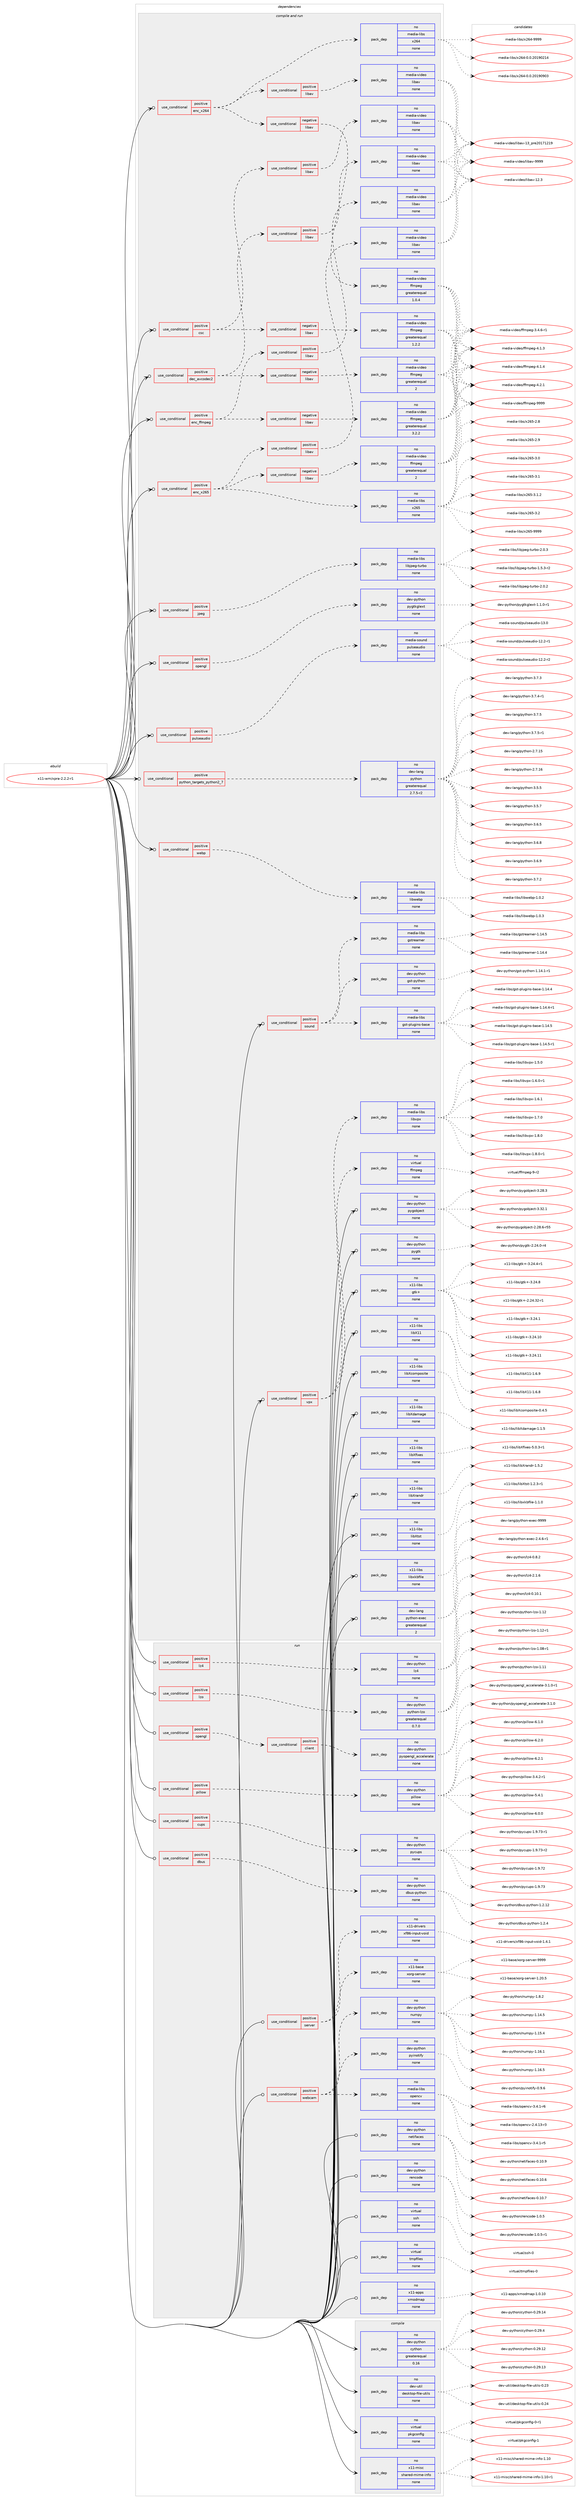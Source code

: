 digraph prolog {

# *************
# Graph options
# *************

newrank=true;
concentrate=true;
compound=true;
graph [rankdir=LR,fontname=Helvetica,fontsize=10,ranksep=1.5];#, ranksep=2.5, nodesep=0.2];
edge  [arrowhead=vee];
node  [fontname=Helvetica,fontsize=10];

# **********
# The ebuild
# **********

subgraph cluster_leftcol {
color=gray;
rank=same;
label=<<i>ebuild</i>>;
id [label="x11-wm/xpra-2.2.2-r1", color=red, width=4, href="../x11-wm/xpra-2.2.2-r1.svg"];
}

# ****************
# The dependencies
# ****************

subgraph cluster_midcol {
color=gray;
label=<<i>dependencies</i>>;
subgraph cluster_compile {
fillcolor="#eeeeee";
style=filled;
label=<<i>compile</i>>;
subgraph pack689932 {
dependency927651 [label=<<TABLE BORDER="0" CELLBORDER="1" CELLSPACING="0" CELLPADDING="4" WIDTH="220"><TR><TD ROWSPAN="6" CELLPADDING="30">pack_dep</TD></TR><TR><TD WIDTH="110">no</TD></TR><TR><TD>dev-python</TD></TR><TR><TD>cython</TD></TR><TR><TD>greaterequal</TD></TR><TR><TD>0.16</TD></TR></TABLE>>, shape=none, color=blue];
}
id:e -> dependency927651:w [weight=20,style="solid",arrowhead="vee"];
subgraph pack689933 {
dependency927652 [label=<<TABLE BORDER="0" CELLBORDER="1" CELLSPACING="0" CELLPADDING="4" WIDTH="220"><TR><TD ROWSPAN="6" CELLPADDING="30">pack_dep</TD></TR><TR><TD WIDTH="110">no</TD></TR><TR><TD>dev-util</TD></TR><TR><TD>desktop-file-utils</TD></TR><TR><TD>none</TD></TR><TR><TD></TD></TR></TABLE>>, shape=none, color=blue];
}
id:e -> dependency927652:w [weight=20,style="solid",arrowhead="vee"];
subgraph pack689934 {
dependency927653 [label=<<TABLE BORDER="0" CELLBORDER="1" CELLSPACING="0" CELLPADDING="4" WIDTH="220"><TR><TD ROWSPAN="6" CELLPADDING="30">pack_dep</TD></TR><TR><TD WIDTH="110">no</TD></TR><TR><TD>virtual</TD></TR><TR><TD>pkgconfig</TD></TR><TR><TD>none</TD></TR><TR><TD></TD></TR></TABLE>>, shape=none, color=blue];
}
id:e -> dependency927653:w [weight=20,style="solid",arrowhead="vee"];
subgraph pack689935 {
dependency927654 [label=<<TABLE BORDER="0" CELLBORDER="1" CELLSPACING="0" CELLPADDING="4" WIDTH="220"><TR><TD ROWSPAN="6" CELLPADDING="30">pack_dep</TD></TR><TR><TD WIDTH="110">no</TD></TR><TR><TD>x11-misc</TD></TR><TR><TD>shared-mime-info</TD></TR><TR><TD>none</TD></TR><TR><TD></TD></TR></TABLE>>, shape=none, color=blue];
}
id:e -> dependency927654:w [weight=20,style="solid",arrowhead="vee"];
}
subgraph cluster_compileandrun {
fillcolor="#eeeeee";
style=filled;
label=<<i>compile and run</i>>;
subgraph cond220843 {
dependency927655 [label=<<TABLE BORDER="0" CELLBORDER="1" CELLSPACING="0" CELLPADDING="4"><TR><TD ROWSPAN="3" CELLPADDING="10">use_conditional</TD></TR><TR><TD>positive</TD></TR><TR><TD>csc</TD></TR></TABLE>>, shape=none, color=red];
subgraph cond220844 {
dependency927656 [label=<<TABLE BORDER="0" CELLBORDER="1" CELLSPACING="0" CELLPADDING="4"><TR><TD ROWSPAN="3" CELLPADDING="10">use_conditional</TD></TR><TR><TD>negative</TD></TR><TR><TD>libav</TD></TR></TABLE>>, shape=none, color=red];
subgraph pack689936 {
dependency927657 [label=<<TABLE BORDER="0" CELLBORDER="1" CELLSPACING="0" CELLPADDING="4" WIDTH="220"><TR><TD ROWSPAN="6" CELLPADDING="30">pack_dep</TD></TR><TR><TD WIDTH="110">no</TD></TR><TR><TD>media-video</TD></TR><TR><TD>ffmpeg</TD></TR><TR><TD>greaterequal</TD></TR><TR><TD>1.2.2</TD></TR></TABLE>>, shape=none, color=blue];
}
dependency927656:e -> dependency927657:w [weight=20,style="dashed",arrowhead="vee"];
}
dependency927655:e -> dependency927656:w [weight=20,style="dashed",arrowhead="vee"];
subgraph cond220845 {
dependency927658 [label=<<TABLE BORDER="0" CELLBORDER="1" CELLSPACING="0" CELLPADDING="4"><TR><TD ROWSPAN="3" CELLPADDING="10">use_conditional</TD></TR><TR><TD>positive</TD></TR><TR><TD>libav</TD></TR></TABLE>>, shape=none, color=red];
subgraph pack689937 {
dependency927659 [label=<<TABLE BORDER="0" CELLBORDER="1" CELLSPACING="0" CELLPADDING="4" WIDTH="220"><TR><TD ROWSPAN="6" CELLPADDING="30">pack_dep</TD></TR><TR><TD WIDTH="110">no</TD></TR><TR><TD>media-video</TD></TR><TR><TD>libav</TD></TR><TR><TD>none</TD></TR><TR><TD></TD></TR></TABLE>>, shape=none, color=blue];
}
dependency927658:e -> dependency927659:w [weight=20,style="dashed",arrowhead="vee"];
}
dependency927655:e -> dependency927658:w [weight=20,style="dashed",arrowhead="vee"];
}
id:e -> dependency927655:w [weight=20,style="solid",arrowhead="odotvee"];
subgraph cond220846 {
dependency927660 [label=<<TABLE BORDER="0" CELLBORDER="1" CELLSPACING="0" CELLPADDING="4"><TR><TD ROWSPAN="3" CELLPADDING="10">use_conditional</TD></TR><TR><TD>positive</TD></TR><TR><TD>dec_avcodec2</TD></TR></TABLE>>, shape=none, color=red];
subgraph cond220847 {
dependency927661 [label=<<TABLE BORDER="0" CELLBORDER="1" CELLSPACING="0" CELLPADDING="4"><TR><TD ROWSPAN="3" CELLPADDING="10">use_conditional</TD></TR><TR><TD>negative</TD></TR><TR><TD>libav</TD></TR></TABLE>>, shape=none, color=red];
subgraph pack689938 {
dependency927662 [label=<<TABLE BORDER="0" CELLBORDER="1" CELLSPACING="0" CELLPADDING="4" WIDTH="220"><TR><TD ROWSPAN="6" CELLPADDING="30">pack_dep</TD></TR><TR><TD WIDTH="110">no</TD></TR><TR><TD>media-video</TD></TR><TR><TD>ffmpeg</TD></TR><TR><TD>greaterequal</TD></TR><TR><TD>2</TD></TR></TABLE>>, shape=none, color=blue];
}
dependency927661:e -> dependency927662:w [weight=20,style="dashed",arrowhead="vee"];
}
dependency927660:e -> dependency927661:w [weight=20,style="dashed",arrowhead="vee"];
subgraph cond220848 {
dependency927663 [label=<<TABLE BORDER="0" CELLBORDER="1" CELLSPACING="0" CELLPADDING="4"><TR><TD ROWSPAN="3" CELLPADDING="10">use_conditional</TD></TR><TR><TD>positive</TD></TR><TR><TD>libav</TD></TR></TABLE>>, shape=none, color=red];
subgraph pack689939 {
dependency927664 [label=<<TABLE BORDER="0" CELLBORDER="1" CELLSPACING="0" CELLPADDING="4" WIDTH="220"><TR><TD ROWSPAN="6" CELLPADDING="30">pack_dep</TD></TR><TR><TD WIDTH="110">no</TD></TR><TR><TD>media-video</TD></TR><TR><TD>libav</TD></TR><TR><TD>none</TD></TR><TR><TD></TD></TR></TABLE>>, shape=none, color=blue];
}
dependency927663:e -> dependency927664:w [weight=20,style="dashed",arrowhead="vee"];
}
dependency927660:e -> dependency927663:w [weight=20,style="dashed",arrowhead="vee"];
}
id:e -> dependency927660:w [weight=20,style="solid",arrowhead="odotvee"];
subgraph cond220849 {
dependency927665 [label=<<TABLE BORDER="0" CELLBORDER="1" CELLSPACING="0" CELLPADDING="4"><TR><TD ROWSPAN="3" CELLPADDING="10">use_conditional</TD></TR><TR><TD>positive</TD></TR><TR><TD>enc_ffmpeg</TD></TR></TABLE>>, shape=none, color=red];
subgraph cond220850 {
dependency927666 [label=<<TABLE BORDER="0" CELLBORDER="1" CELLSPACING="0" CELLPADDING="4"><TR><TD ROWSPAN="3" CELLPADDING="10">use_conditional</TD></TR><TR><TD>negative</TD></TR><TR><TD>libav</TD></TR></TABLE>>, shape=none, color=red];
subgraph pack689940 {
dependency927667 [label=<<TABLE BORDER="0" CELLBORDER="1" CELLSPACING="0" CELLPADDING="4" WIDTH="220"><TR><TD ROWSPAN="6" CELLPADDING="30">pack_dep</TD></TR><TR><TD WIDTH="110">no</TD></TR><TR><TD>media-video</TD></TR><TR><TD>ffmpeg</TD></TR><TR><TD>greaterequal</TD></TR><TR><TD>3.2.2</TD></TR></TABLE>>, shape=none, color=blue];
}
dependency927666:e -> dependency927667:w [weight=20,style="dashed",arrowhead="vee"];
}
dependency927665:e -> dependency927666:w [weight=20,style="dashed",arrowhead="vee"];
subgraph cond220851 {
dependency927668 [label=<<TABLE BORDER="0" CELLBORDER="1" CELLSPACING="0" CELLPADDING="4"><TR><TD ROWSPAN="3" CELLPADDING="10">use_conditional</TD></TR><TR><TD>positive</TD></TR><TR><TD>libav</TD></TR></TABLE>>, shape=none, color=red];
subgraph pack689941 {
dependency927669 [label=<<TABLE BORDER="0" CELLBORDER="1" CELLSPACING="0" CELLPADDING="4" WIDTH="220"><TR><TD ROWSPAN="6" CELLPADDING="30">pack_dep</TD></TR><TR><TD WIDTH="110">no</TD></TR><TR><TD>media-video</TD></TR><TR><TD>libav</TD></TR><TR><TD>none</TD></TR><TR><TD></TD></TR></TABLE>>, shape=none, color=blue];
}
dependency927668:e -> dependency927669:w [weight=20,style="dashed",arrowhead="vee"];
}
dependency927665:e -> dependency927668:w [weight=20,style="dashed",arrowhead="vee"];
}
id:e -> dependency927665:w [weight=20,style="solid",arrowhead="odotvee"];
subgraph cond220852 {
dependency927670 [label=<<TABLE BORDER="0" CELLBORDER="1" CELLSPACING="0" CELLPADDING="4"><TR><TD ROWSPAN="3" CELLPADDING="10">use_conditional</TD></TR><TR><TD>positive</TD></TR><TR><TD>enc_x264</TD></TR></TABLE>>, shape=none, color=red];
subgraph pack689942 {
dependency927671 [label=<<TABLE BORDER="0" CELLBORDER="1" CELLSPACING="0" CELLPADDING="4" WIDTH="220"><TR><TD ROWSPAN="6" CELLPADDING="30">pack_dep</TD></TR><TR><TD WIDTH="110">no</TD></TR><TR><TD>media-libs</TD></TR><TR><TD>x264</TD></TR><TR><TD>none</TD></TR><TR><TD></TD></TR></TABLE>>, shape=none, color=blue];
}
dependency927670:e -> dependency927671:w [weight=20,style="dashed",arrowhead="vee"];
subgraph cond220853 {
dependency927672 [label=<<TABLE BORDER="0" CELLBORDER="1" CELLSPACING="0" CELLPADDING="4"><TR><TD ROWSPAN="3" CELLPADDING="10">use_conditional</TD></TR><TR><TD>negative</TD></TR><TR><TD>libav</TD></TR></TABLE>>, shape=none, color=red];
subgraph pack689943 {
dependency927673 [label=<<TABLE BORDER="0" CELLBORDER="1" CELLSPACING="0" CELLPADDING="4" WIDTH="220"><TR><TD ROWSPAN="6" CELLPADDING="30">pack_dep</TD></TR><TR><TD WIDTH="110">no</TD></TR><TR><TD>media-video</TD></TR><TR><TD>ffmpeg</TD></TR><TR><TD>greaterequal</TD></TR><TR><TD>1.0.4</TD></TR></TABLE>>, shape=none, color=blue];
}
dependency927672:e -> dependency927673:w [weight=20,style="dashed",arrowhead="vee"];
}
dependency927670:e -> dependency927672:w [weight=20,style="dashed",arrowhead="vee"];
subgraph cond220854 {
dependency927674 [label=<<TABLE BORDER="0" CELLBORDER="1" CELLSPACING="0" CELLPADDING="4"><TR><TD ROWSPAN="3" CELLPADDING="10">use_conditional</TD></TR><TR><TD>positive</TD></TR><TR><TD>libav</TD></TR></TABLE>>, shape=none, color=red];
subgraph pack689944 {
dependency927675 [label=<<TABLE BORDER="0" CELLBORDER="1" CELLSPACING="0" CELLPADDING="4" WIDTH="220"><TR><TD ROWSPAN="6" CELLPADDING="30">pack_dep</TD></TR><TR><TD WIDTH="110">no</TD></TR><TR><TD>media-video</TD></TR><TR><TD>libav</TD></TR><TR><TD>none</TD></TR><TR><TD></TD></TR></TABLE>>, shape=none, color=blue];
}
dependency927674:e -> dependency927675:w [weight=20,style="dashed",arrowhead="vee"];
}
dependency927670:e -> dependency927674:w [weight=20,style="dashed",arrowhead="vee"];
}
id:e -> dependency927670:w [weight=20,style="solid",arrowhead="odotvee"];
subgraph cond220855 {
dependency927676 [label=<<TABLE BORDER="0" CELLBORDER="1" CELLSPACING="0" CELLPADDING="4"><TR><TD ROWSPAN="3" CELLPADDING="10">use_conditional</TD></TR><TR><TD>positive</TD></TR><TR><TD>enc_x265</TD></TR></TABLE>>, shape=none, color=red];
subgraph pack689945 {
dependency927677 [label=<<TABLE BORDER="0" CELLBORDER="1" CELLSPACING="0" CELLPADDING="4" WIDTH="220"><TR><TD ROWSPAN="6" CELLPADDING="30">pack_dep</TD></TR><TR><TD WIDTH="110">no</TD></TR><TR><TD>media-libs</TD></TR><TR><TD>x265</TD></TR><TR><TD>none</TD></TR><TR><TD></TD></TR></TABLE>>, shape=none, color=blue];
}
dependency927676:e -> dependency927677:w [weight=20,style="dashed",arrowhead="vee"];
subgraph cond220856 {
dependency927678 [label=<<TABLE BORDER="0" CELLBORDER="1" CELLSPACING="0" CELLPADDING="4"><TR><TD ROWSPAN="3" CELLPADDING="10">use_conditional</TD></TR><TR><TD>negative</TD></TR><TR><TD>libav</TD></TR></TABLE>>, shape=none, color=red];
subgraph pack689946 {
dependency927679 [label=<<TABLE BORDER="0" CELLBORDER="1" CELLSPACING="0" CELLPADDING="4" WIDTH="220"><TR><TD ROWSPAN="6" CELLPADDING="30">pack_dep</TD></TR><TR><TD WIDTH="110">no</TD></TR><TR><TD>media-video</TD></TR><TR><TD>ffmpeg</TD></TR><TR><TD>greaterequal</TD></TR><TR><TD>2</TD></TR></TABLE>>, shape=none, color=blue];
}
dependency927678:e -> dependency927679:w [weight=20,style="dashed",arrowhead="vee"];
}
dependency927676:e -> dependency927678:w [weight=20,style="dashed",arrowhead="vee"];
subgraph cond220857 {
dependency927680 [label=<<TABLE BORDER="0" CELLBORDER="1" CELLSPACING="0" CELLPADDING="4"><TR><TD ROWSPAN="3" CELLPADDING="10">use_conditional</TD></TR><TR><TD>positive</TD></TR><TR><TD>libav</TD></TR></TABLE>>, shape=none, color=red];
subgraph pack689947 {
dependency927681 [label=<<TABLE BORDER="0" CELLBORDER="1" CELLSPACING="0" CELLPADDING="4" WIDTH="220"><TR><TD ROWSPAN="6" CELLPADDING="30">pack_dep</TD></TR><TR><TD WIDTH="110">no</TD></TR><TR><TD>media-video</TD></TR><TR><TD>libav</TD></TR><TR><TD>none</TD></TR><TR><TD></TD></TR></TABLE>>, shape=none, color=blue];
}
dependency927680:e -> dependency927681:w [weight=20,style="dashed",arrowhead="vee"];
}
dependency927676:e -> dependency927680:w [weight=20,style="dashed",arrowhead="vee"];
}
id:e -> dependency927676:w [weight=20,style="solid",arrowhead="odotvee"];
subgraph cond220858 {
dependency927682 [label=<<TABLE BORDER="0" CELLBORDER="1" CELLSPACING="0" CELLPADDING="4"><TR><TD ROWSPAN="3" CELLPADDING="10">use_conditional</TD></TR><TR><TD>positive</TD></TR><TR><TD>jpeg</TD></TR></TABLE>>, shape=none, color=red];
subgraph pack689948 {
dependency927683 [label=<<TABLE BORDER="0" CELLBORDER="1" CELLSPACING="0" CELLPADDING="4" WIDTH="220"><TR><TD ROWSPAN="6" CELLPADDING="30">pack_dep</TD></TR><TR><TD WIDTH="110">no</TD></TR><TR><TD>media-libs</TD></TR><TR><TD>libjpeg-turbo</TD></TR><TR><TD>none</TD></TR><TR><TD></TD></TR></TABLE>>, shape=none, color=blue];
}
dependency927682:e -> dependency927683:w [weight=20,style="dashed",arrowhead="vee"];
}
id:e -> dependency927682:w [weight=20,style="solid",arrowhead="odotvee"];
subgraph cond220859 {
dependency927684 [label=<<TABLE BORDER="0" CELLBORDER="1" CELLSPACING="0" CELLPADDING="4"><TR><TD ROWSPAN="3" CELLPADDING="10">use_conditional</TD></TR><TR><TD>positive</TD></TR><TR><TD>opengl</TD></TR></TABLE>>, shape=none, color=red];
subgraph pack689949 {
dependency927685 [label=<<TABLE BORDER="0" CELLBORDER="1" CELLSPACING="0" CELLPADDING="4" WIDTH="220"><TR><TD ROWSPAN="6" CELLPADDING="30">pack_dep</TD></TR><TR><TD WIDTH="110">no</TD></TR><TR><TD>dev-python</TD></TR><TR><TD>pygtkglext</TD></TR><TR><TD>none</TD></TR><TR><TD></TD></TR></TABLE>>, shape=none, color=blue];
}
dependency927684:e -> dependency927685:w [weight=20,style="dashed",arrowhead="vee"];
}
id:e -> dependency927684:w [weight=20,style="solid",arrowhead="odotvee"];
subgraph cond220860 {
dependency927686 [label=<<TABLE BORDER="0" CELLBORDER="1" CELLSPACING="0" CELLPADDING="4"><TR><TD ROWSPAN="3" CELLPADDING="10">use_conditional</TD></TR><TR><TD>positive</TD></TR><TR><TD>pulseaudio</TD></TR></TABLE>>, shape=none, color=red];
subgraph pack689950 {
dependency927687 [label=<<TABLE BORDER="0" CELLBORDER="1" CELLSPACING="0" CELLPADDING="4" WIDTH="220"><TR><TD ROWSPAN="6" CELLPADDING="30">pack_dep</TD></TR><TR><TD WIDTH="110">no</TD></TR><TR><TD>media-sound</TD></TR><TR><TD>pulseaudio</TD></TR><TR><TD>none</TD></TR><TR><TD></TD></TR></TABLE>>, shape=none, color=blue];
}
dependency927686:e -> dependency927687:w [weight=20,style="dashed",arrowhead="vee"];
}
id:e -> dependency927686:w [weight=20,style="solid",arrowhead="odotvee"];
subgraph cond220861 {
dependency927688 [label=<<TABLE BORDER="0" CELLBORDER="1" CELLSPACING="0" CELLPADDING="4"><TR><TD ROWSPAN="3" CELLPADDING="10">use_conditional</TD></TR><TR><TD>positive</TD></TR><TR><TD>python_targets_python2_7</TD></TR></TABLE>>, shape=none, color=red];
subgraph pack689951 {
dependency927689 [label=<<TABLE BORDER="0" CELLBORDER="1" CELLSPACING="0" CELLPADDING="4" WIDTH="220"><TR><TD ROWSPAN="6" CELLPADDING="30">pack_dep</TD></TR><TR><TD WIDTH="110">no</TD></TR><TR><TD>dev-lang</TD></TR><TR><TD>python</TD></TR><TR><TD>greaterequal</TD></TR><TR><TD>2.7.5-r2</TD></TR></TABLE>>, shape=none, color=blue];
}
dependency927688:e -> dependency927689:w [weight=20,style="dashed",arrowhead="vee"];
}
id:e -> dependency927688:w [weight=20,style="solid",arrowhead="odotvee"];
subgraph cond220862 {
dependency927690 [label=<<TABLE BORDER="0" CELLBORDER="1" CELLSPACING="0" CELLPADDING="4"><TR><TD ROWSPAN="3" CELLPADDING="10">use_conditional</TD></TR><TR><TD>positive</TD></TR><TR><TD>sound</TD></TR></TABLE>>, shape=none, color=red];
subgraph pack689952 {
dependency927691 [label=<<TABLE BORDER="0" CELLBORDER="1" CELLSPACING="0" CELLPADDING="4" WIDTH="220"><TR><TD ROWSPAN="6" CELLPADDING="30">pack_dep</TD></TR><TR><TD WIDTH="110">no</TD></TR><TR><TD>media-libs</TD></TR><TR><TD>gstreamer</TD></TR><TR><TD>none</TD></TR><TR><TD></TD></TR></TABLE>>, shape=none, color=blue];
}
dependency927690:e -> dependency927691:w [weight=20,style="dashed",arrowhead="vee"];
subgraph pack689953 {
dependency927692 [label=<<TABLE BORDER="0" CELLBORDER="1" CELLSPACING="0" CELLPADDING="4" WIDTH="220"><TR><TD ROWSPAN="6" CELLPADDING="30">pack_dep</TD></TR><TR><TD WIDTH="110">no</TD></TR><TR><TD>media-libs</TD></TR><TR><TD>gst-plugins-base</TD></TR><TR><TD>none</TD></TR><TR><TD></TD></TR></TABLE>>, shape=none, color=blue];
}
dependency927690:e -> dependency927692:w [weight=20,style="dashed",arrowhead="vee"];
subgraph pack689954 {
dependency927693 [label=<<TABLE BORDER="0" CELLBORDER="1" CELLSPACING="0" CELLPADDING="4" WIDTH="220"><TR><TD ROWSPAN="6" CELLPADDING="30">pack_dep</TD></TR><TR><TD WIDTH="110">no</TD></TR><TR><TD>dev-python</TD></TR><TR><TD>gst-python</TD></TR><TR><TD>none</TD></TR><TR><TD></TD></TR></TABLE>>, shape=none, color=blue];
}
dependency927690:e -> dependency927693:w [weight=20,style="dashed",arrowhead="vee"];
}
id:e -> dependency927690:w [weight=20,style="solid",arrowhead="odotvee"];
subgraph cond220863 {
dependency927694 [label=<<TABLE BORDER="0" CELLBORDER="1" CELLSPACING="0" CELLPADDING="4"><TR><TD ROWSPAN="3" CELLPADDING="10">use_conditional</TD></TR><TR><TD>positive</TD></TR><TR><TD>vpx</TD></TR></TABLE>>, shape=none, color=red];
subgraph pack689955 {
dependency927695 [label=<<TABLE BORDER="0" CELLBORDER="1" CELLSPACING="0" CELLPADDING="4" WIDTH="220"><TR><TD ROWSPAN="6" CELLPADDING="30">pack_dep</TD></TR><TR><TD WIDTH="110">no</TD></TR><TR><TD>media-libs</TD></TR><TR><TD>libvpx</TD></TR><TR><TD>none</TD></TR><TR><TD></TD></TR></TABLE>>, shape=none, color=blue];
}
dependency927694:e -> dependency927695:w [weight=20,style="dashed",arrowhead="vee"];
subgraph pack689956 {
dependency927696 [label=<<TABLE BORDER="0" CELLBORDER="1" CELLSPACING="0" CELLPADDING="4" WIDTH="220"><TR><TD ROWSPAN="6" CELLPADDING="30">pack_dep</TD></TR><TR><TD WIDTH="110">no</TD></TR><TR><TD>virtual</TD></TR><TR><TD>ffmpeg</TD></TR><TR><TD>none</TD></TR><TR><TD></TD></TR></TABLE>>, shape=none, color=blue];
}
dependency927694:e -> dependency927696:w [weight=20,style="dashed",arrowhead="vee"];
}
id:e -> dependency927694:w [weight=20,style="solid",arrowhead="odotvee"];
subgraph cond220864 {
dependency927697 [label=<<TABLE BORDER="0" CELLBORDER="1" CELLSPACING="0" CELLPADDING="4"><TR><TD ROWSPAN="3" CELLPADDING="10">use_conditional</TD></TR><TR><TD>positive</TD></TR><TR><TD>webp</TD></TR></TABLE>>, shape=none, color=red];
subgraph pack689957 {
dependency927698 [label=<<TABLE BORDER="0" CELLBORDER="1" CELLSPACING="0" CELLPADDING="4" WIDTH="220"><TR><TD ROWSPAN="6" CELLPADDING="30">pack_dep</TD></TR><TR><TD WIDTH="110">no</TD></TR><TR><TD>media-libs</TD></TR><TR><TD>libwebp</TD></TR><TR><TD>none</TD></TR><TR><TD></TD></TR></TABLE>>, shape=none, color=blue];
}
dependency927697:e -> dependency927698:w [weight=20,style="dashed",arrowhead="vee"];
}
id:e -> dependency927697:w [weight=20,style="solid",arrowhead="odotvee"];
subgraph pack689958 {
dependency927699 [label=<<TABLE BORDER="0" CELLBORDER="1" CELLSPACING="0" CELLPADDING="4" WIDTH="220"><TR><TD ROWSPAN="6" CELLPADDING="30">pack_dep</TD></TR><TR><TD WIDTH="110">no</TD></TR><TR><TD>dev-lang</TD></TR><TR><TD>python-exec</TD></TR><TR><TD>greaterequal</TD></TR><TR><TD>2</TD></TR></TABLE>>, shape=none, color=blue];
}
id:e -> dependency927699:w [weight=20,style="solid",arrowhead="odotvee"];
subgraph pack689959 {
dependency927700 [label=<<TABLE BORDER="0" CELLBORDER="1" CELLSPACING="0" CELLPADDING="4" WIDTH="220"><TR><TD ROWSPAN="6" CELLPADDING="30">pack_dep</TD></TR><TR><TD WIDTH="110">no</TD></TR><TR><TD>dev-python</TD></TR><TR><TD>pygobject</TD></TR><TR><TD>none</TD></TR><TR><TD></TD></TR></TABLE>>, shape=none, color=blue];
}
id:e -> dependency927700:w [weight=20,style="solid",arrowhead="odotvee"];
subgraph pack689960 {
dependency927701 [label=<<TABLE BORDER="0" CELLBORDER="1" CELLSPACING="0" CELLPADDING="4" WIDTH="220"><TR><TD ROWSPAN="6" CELLPADDING="30">pack_dep</TD></TR><TR><TD WIDTH="110">no</TD></TR><TR><TD>dev-python</TD></TR><TR><TD>pygtk</TD></TR><TR><TD>none</TD></TR><TR><TD></TD></TR></TABLE>>, shape=none, color=blue];
}
id:e -> dependency927701:w [weight=20,style="solid",arrowhead="odotvee"];
subgraph pack689961 {
dependency927702 [label=<<TABLE BORDER="0" CELLBORDER="1" CELLSPACING="0" CELLPADDING="4" WIDTH="220"><TR><TD ROWSPAN="6" CELLPADDING="30">pack_dep</TD></TR><TR><TD WIDTH="110">no</TD></TR><TR><TD>x11-libs</TD></TR><TR><TD>gtk+</TD></TR><TR><TD>none</TD></TR><TR><TD></TD></TR></TABLE>>, shape=none, color=blue];
}
id:e -> dependency927702:w [weight=20,style="solid",arrowhead="odotvee"];
subgraph pack689962 {
dependency927703 [label=<<TABLE BORDER="0" CELLBORDER="1" CELLSPACING="0" CELLPADDING="4" WIDTH="220"><TR><TD ROWSPAN="6" CELLPADDING="30">pack_dep</TD></TR><TR><TD WIDTH="110">no</TD></TR><TR><TD>x11-libs</TD></TR><TR><TD>libX11</TD></TR><TR><TD>none</TD></TR><TR><TD></TD></TR></TABLE>>, shape=none, color=blue];
}
id:e -> dependency927703:w [weight=20,style="solid",arrowhead="odotvee"];
subgraph pack689963 {
dependency927704 [label=<<TABLE BORDER="0" CELLBORDER="1" CELLSPACING="0" CELLPADDING="4" WIDTH="220"><TR><TD ROWSPAN="6" CELLPADDING="30">pack_dep</TD></TR><TR><TD WIDTH="110">no</TD></TR><TR><TD>x11-libs</TD></TR><TR><TD>libXcomposite</TD></TR><TR><TD>none</TD></TR><TR><TD></TD></TR></TABLE>>, shape=none, color=blue];
}
id:e -> dependency927704:w [weight=20,style="solid",arrowhead="odotvee"];
subgraph pack689964 {
dependency927705 [label=<<TABLE BORDER="0" CELLBORDER="1" CELLSPACING="0" CELLPADDING="4" WIDTH="220"><TR><TD ROWSPAN="6" CELLPADDING="30">pack_dep</TD></TR><TR><TD WIDTH="110">no</TD></TR><TR><TD>x11-libs</TD></TR><TR><TD>libXdamage</TD></TR><TR><TD>none</TD></TR><TR><TD></TD></TR></TABLE>>, shape=none, color=blue];
}
id:e -> dependency927705:w [weight=20,style="solid",arrowhead="odotvee"];
subgraph pack689965 {
dependency927706 [label=<<TABLE BORDER="0" CELLBORDER="1" CELLSPACING="0" CELLPADDING="4" WIDTH="220"><TR><TD ROWSPAN="6" CELLPADDING="30">pack_dep</TD></TR><TR><TD WIDTH="110">no</TD></TR><TR><TD>x11-libs</TD></TR><TR><TD>libXfixes</TD></TR><TR><TD>none</TD></TR><TR><TD></TD></TR></TABLE>>, shape=none, color=blue];
}
id:e -> dependency927706:w [weight=20,style="solid",arrowhead="odotvee"];
subgraph pack689966 {
dependency927707 [label=<<TABLE BORDER="0" CELLBORDER="1" CELLSPACING="0" CELLPADDING="4" WIDTH="220"><TR><TD ROWSPAN="6" CELLPADDING="30">pack_dep</TD></TR><TR><TD WIDTH="110">no</TD></TR><TR><TD>x11-libs</TD></TR><TR><TD>libXrandr</TD></TR><TR><TD>none</TD></TR><TR><TD></TD></TR></TABLE>>, shape=none, color=blue];
}
id:e -> dependency927707:w [weight=20,style="solid",arrowhead="odotvee"];
subgraph pack689967 {
dependency927708 [label=<<TABLE BORDER="0" CELLBORDER="1" CELLSPACING="0" CELLPADDING="4" WIDTH="220"><TR><TD ROWSPAN="6" CELLPADDING="30">pack_dep</TD></TR><TR><TD WIDTH="110">no</TD></TR><TR><TD>x11-libs</TD></TR><TR><TD>libXtst</TD></TR><TR><TD>none</TD></TR><TR><TD></TD></TR></TABLE>>, shape=none, color=blue];
}
id:e -> dependency927708:w [weight=20,style="solid",arrowhead="odotvee"];
subgraph pack689968 {
dependency927709 [label=<<TABLE BORDER="0" CELLBORDER="1" CELLSPACING="0" CELLPADDING="4" WIDTH="220"><TR><TD ROWSPAN="6" CELLPADDING="30">pack_dep</TD></TR><TR><TD WIDTH="110">no</TD></TR><TR><TD>x11-libs</TD></TR><TR><TD>libxkbfile</TD></TR><TR><TD>none</TD></TR><TR><TD></TD></TR></TABLE>>, shape=none, color=blue];
}
id:e -> dependency927709:w [weight=20,style="solid",arrowhead="odotvee"];
}
subgraph cluster_run {
fillcolor="#eeeeee";
style=filled;
label=<<i>run</i>>;
subgraph cond220865 {
dependency927710 [label=<<TABLE BORDER="0" CELLBORDER="1" CELLSPACING="0" CELLPADDING="4"><TR><TD ROWSPAN="3" CELLPADDING="10">use_conditional</TD></TR><TR><TD>positive</TD></TR><TR><TD>cups</TD></TR></TABLE>>, shape=none, color=red];
subgraph pack689969 {
dependency927711 [label=<<TABLE BORDER="0" CELLBORDER="1" CELLSPACING="0" CELLPADDING="4" WIDTH="220"><TR><TD ROWSPAN="6" CELLPADDING="30">pack_dep</TD></TR><TR><TD WIDTH="110">no</TD></TR><TR><TD>dev-python</TD></TR><TR><TD>pycups</TD></TR><TR><TD>none</TD></TR><TR><TD></TD></TR></TABLE>>, shape=none, color=blue];
}
dependency927710:e -> dependency927711:w [weight=20,style="dashed",arrowhead="vee"];
}
id:e -> dependency927710:w [weight=20,style="solid",arrowhead="odot"];
subgraph cond220866 {
dependency927712 [label=<<TABLE BORDER="0" CELLBORDER="1" CELLSPACING="0" CELLPADDING="4"><TR><TD ROWSPAN="3" CELLPADDING="10">use_conditional</TD></TR><TR><TD>positive</TD></TR><TR><TD>dbus</TD></TR></TABLE>>, shape=none, color=red];
subgraph pack689970 {
dependency927713 [label=<<TABLE BORDER="0" CELLBORDER="1" CELLSPACING="0" CELLPADDING="4" WIDTH="220"><TR><TD ROWSPAN="6" CELLPADDING="30">pack_dep</TD></TR><TR><TD WIDTH="110">no</TD></TR><TR><TD>dev-python</TD></TR><TR><TD>dbus-python</TD></TR><TR><TD>none</TD></TR><TR><TD></TD></TR></TABLE>>, shape=none, color=blue];
}
dependency927712:e -> dependency927713:w [weight=20,style="dashed",arrowhead="vee"];
}
id:e -> dependency927712:w [weight=20,style="solid",arrowhead="odot"];
subgraph cond220867 {
dependency927714 [label=<<TABLE BORDER="0" CELLBORDER="1" CELLSPACING="0" CELLPADDING="4"><TR><TD ROWSPAN="3" CELLPADDING="10">use_conditional</TD></TR><TR><TD>positive</TD></TR><TR><TD>lz4</TD></TR></TABLE>>, shape=none, color=red];
subgraph pack689971 {
dependency927715 [label=<<TABLE BORDER="0" CELLBORDER="1" CELLSPACING="0" CELLPADDING="4" WIDTH="220"><TR><TD ROWSPAN="6" CELLPADDING="30">pack_dep</TD></TR><TR><TD WIDTH="110">no</TD></TR><TR><TD>dev-python</TD></TR><TR><TD>lz4</TD></TR><TR><TD>none</TD></TR><TR><TD></TD></TR></TABLE>>, shape=none, color=blue];
}
dependency927714:e -> dependency927715:w [weight=20,style="dashed",arrowhead="vee"];
}
id:e -> dependency927714:w [weight=20,style="solid",arrowhead="odot"];
subgraph cond220868 {
dependency927716 [label=<<TABLE BORDER="0" CELLBORDER="1" CELLSPACING="0" CELLPADDING="4"><TR><TD ROWSPAN="3" CELLPADDING="10">use_conditional</TD></TR><TR><TD>positive</TD></TR><TR><TD>lzo</TD></TR></TABLE>>, shape=none, color=red];
subgraph pack689972 {
dependency927717 [label=<<TABLE BORDER="0" CELLBORDER="1" CELLSPACING="0" CELLPADDING="4" WIDTH="220"><TR><TD ROWSPAN="6" CELLPADDING="30">pack_dep</TD></TR><TR><TD WIDTH="110">no</TD></TR><TR><TD>dev-python</TD></TR><TR><TD>python-lzo</TD></TR><TR><TD>greaterequal</TD></TR><TR><TD>0.7.0</TD></TR></TABLE>>, shape=none, color=blue];
}
dependency927716:e -> dependency927717:w [weight=20,style="dashed",arrowhead="vee"];
}
id:e -> dependency927716:w [weight=20,style="solid",arrowhead="odot"];
subgraph cond220869 {
dependency927718 [label=<<TABLE BORDER="0" CELLBORDER="1" CELLSPACING="0" CELLPADDING="4"><TR><TD ROWSPAN="3" CELLPADDING="10">use_conditional</TD></TR><TR><TD>positive</TD></TR><TR><TD>opengl</TD></TR></TABLE>>, shape=none, color=red];
subgraph cond220870 {
dependency927719 [label=<<TABLE BORDER="0" CELLBORDER="1" CELLSPACING="0" CELLPADDING="4"><TR><TD ROWSPAN="3" CELLPADDING="10">use_conditional</TD></TR><TR><TD>positive</TD></TR><TR><TD>client</TD></TR></TABLE>>, shape=none, color=red];
subgraph pack689973 {
dependency927720 [label=<<TABLE BORDER="0" CELLBORDER="1" CELLSPACING="0" CELLPADDING="4" WIDTH="220"><TR><TD ROWSPAN="6" CELLPADDING="30">pack_dep</TD></TR><TR><TD WIDTH="110">no</TD></TR><TR><TD>dev-python</TD></TR><TR><TD>pyopengl_accelerate</TD></TR><TR><TD>none</TD></TR><TR><TD></TD></TR></TABLE>>, shape=none, color=blue];
}
dependency927719:e -> dependency927720:w [weight=20,style="dashed",arrowhead="vee"];
}
dependency927718:e -> dependency927719:w [weight=20,style="dashed",arrowhead="vee"];
}
id:e -> dependency927718:w [weight=20,style="solid",arrowhead="odot"];
subgraph cond220871 {
dependency927721 [label=<<TABLE BORDER="0" CELLBORDER="1" CELLSPACING="0" CELLPADDING="4"><TR><TD ROWSPAN="3" CELLPADDING="10">use_conditional</TD></TR><TR><TD>positive</TD></TR><TR><TD>pillow</TD></TR></TABLE>>, shape=none, color=red];
subgraph pack689974 {
dependency927722 [label=<<TABLE BORDER="0" CELLBORDER="1" CELLSPACING="0" CELLPADDING="4" WIDTH="220"><TR><TD ROWSPAN="6" CELLPADDING="30">pack_dep</TD></TR><TR><TD WIDTH="110">no</TD></TR><TR><TD>dev-python</TD></TR><TR><TD>pillow</TD></TR><TR><TD>none</TD></TR><TR><TD></TD></TR></TABLE>>, shape=none, color=blue];
}
dependency927721:e -> dependency927722:w [weight=20,style="dashed",arrowhead="vee"];
}
id:e -> dependency927721:w [weight=20,style="solid",arrowhead="odot"];
subgraph cond220872 {
dependency927723 [label=<<TABLE BORDER="0" CELLBORDER="1" CELLSPACING="0" CELLPADDING="4"><TR><TD ROWSPAN="3" CELLPADDING="10">use_conditional</TD></TR><TR><TD>positive</TD></TR><TR><TD>server</TD></TR></TABLE>>, shape=none, color=red];
subgraph pack689975 {
dependency927724 [label=<<TABLE BORDER="0" CELLBORDER="1" CELLSPACING="0" CELLPADDING="4" WIDTH="220"><TR><TD ROWSPAN="6" CELLPADDING="30">pack_dep</TD></TR><TR><TD WIDTH="110">no</TD></TR><TR><TD>x11-base</TD></TR><TR><TD>xorg-server</TD></TR><TR><TD>none</TD></TR><TR><TD></TD></TR></TABLE>>, shape=none, color=blue];
}
dependency927723:e -> dependency927724:w [weight=20,style="dashed",arrowhead="vee"];
subgraph pack689976 {
dependency927725 [label=<<TABLE BORDER="0" CELLBORDER="1" CELLSPACING="0" CELLPADDING="4" WIDTH="220"><TR><TD ROWSPAN="6" CELLPADDING="30">pack_dep</TD></TR><TR><TD WIDTH="110">no</TD></TR><TR><TD>x11-drivers</TD></TR><TR><TD>xf86-input-void</TD></TR><TR><TD>none</TD></TR><TR><TD></TD></TR></TABLE>>, shape=none, color=blue];
}
dependency927723:e -> dependency927725:w [weight=20,style="dashed",arrowhead="vee"];
}
id:e -> dependency927723:w [weight=20,style="solid",arrowhead="odot"];
subgraph cond220873 {
dependency927726 [label=<<TABLE BORDER="0" CELLBORDER="1" CELLSPACING="0" CELLPADDING="4"><TR><TD ROWSPAN="3" CELLPADDING="10">use_conditional</TD></TR><TR><TD>positive</TD></TR><TR><TD>webcam</TD></TR></TABLE>>, shape=none, color=red];
subgraph pack689977 {
dependency927727 [label=<<TABLE BORDER="0" CELLBORDER="1" CELLSPACING="0" CELLPADDING="4" WIDTH="220"><TR><TD ROWSPAN="6" CELLPADDING="30">pack_dep</TD></TR><TR><TD WIDTH="110">no</TD></TR><TR><TD>dev-python</TD></TR><TR><TD>numpy</TD></TR><TR><TD>none</TD></TR><TR><TD></TD></TR></TABLE>>, shape=none, color=blue];
}
dependency927726:e -> dependency927727:w [weight=20,style="dashed",arrowhead="vee"];
subgraph pack689978 {
dependency927728 [label=<<TABLE BORDER="0" CELLBORDER="1" CELLSPACING="0" CELLPADDING="4" WIDTH="220"><TR><TD ROWSPAN="6" CELLPADDING="30">pack_dep</TD></TR><TR><TD WIDTH="110">no</TD></TR><TR><TD>media-libs</TD></TR><TR><TD>opencv</TD></TR><TR><TD>none</TD></TR><TR><TD></TD></TR></TABLE>>, shape=none, color=blue];
}
dependency927726:e -> dependency927728:w [weight=20,style="dashed",arrowhead="vee"];
subgraph pack689979 {
dependency927729 [label=<<TABLE BORDER="0" CELLBORDER="1" CELLSPACING="0" CELLPADDING="4" WIDTH="220"><TR><TD ROWSPAN="6" CELLPADDING="30">pack_dep</TD></TR><TR><TD WIDTH="110">no</TD></TR><TR><TD>dev-python</TD></TR><TR><TD>pyinotify</TD></TR><TR><TD>none</TD></TR><TR><TD></TD></TR></TABLE>>, shape=none, color=blue];
}
dependency927726:e -> dependency927729:w [weight=20,style="dashed",arrowhead="vee"];
}
id:e -> dependency927726:w [weight=20,style="solid",arrowhead="odot"];
subgraph pack689980 {
dependency927730 [label=<<TABLE BORDER="0" CELLBORDER="1" CELLSPACING="0" CELLPADDING="4" WIDTH="220"><TR><TD ROWSPAN="6" CELLPADDING="30">pack_dep</TD></TR><TR><TD WIDTH="110">no</TD></TR><TR><TD>dev-python</TD></TR><TR><TD>netifaces</TD></TR><TR><TD>none</TD></TR><TR><TD></TD></TR></TABLE>>, shape=none, color=blue];
}
id:e -> dependency927730:w [weight=20,style="solid",arrowhead="odot"];
subgraph pack689981 {
dependency927731 [label=<<TABLE BORDER="0" CELLBORDER="1" CELLSPACING="0" CELLPADDING="4" WIDTH="220"><TR><TD ROWSPAN="6" CELLPADDING="30">pack_dep</TD></TR><TR><TD WIDTH="110">no</TD></TR><TR><TD>dev-python</TD></TR><TR><TD>rencode</TD></TR><TR><TD>none</TD></TR><TR><TD></TD></TR></TABLE>>, shape=none, color=blue];
}
id:e -> dependency927731:w [weight=20,style="solid",arrowhead="odot"];
subgraph pack689982 {
dependency927732 [label=<<TABLE BORDER="0" CELLBORDER="1" CELLSPACING="0" CELLPADDING="4" WIDTH="220"><TR><TD ROWSPAN="6" CELLPADDING="30">pack_dep</TD></TR><TR><TD WIDTH="110">no</TD></TR><TR><TD>virtual</TD></TR><TR><TD>ssh</TD></TR><TR><TD>none</TD></TR><TR><TD></TD></TR></TABLE>>, shape=none, color=blue];
}
id:e -> dependency927732:w [weight=20,style="solid",arrowhead="odot"];
subgraph pack689983 {
dependency927733 [label=<<TABLE BORDER="0" CELLBORDER="1" CELLSPACING="0" CELLPADDING="4" WIDTH="220"><TR><TD ROWSPAN="6" CELLPADDING="30">pack_dep</TD></TR><TR><TD WIDTH="110">no</TD></TR><TR><TD>virtual</TD></TR><TR><TD>tmpfiles</TD></TR><TR><TD>none</TD></TR><TR><TD></TD></TR></TABLE>>, shape=none, color=blue];
}
id:e -> dependency927733:w [weight=20,style="solid",arrowhead="odot"];
subgraph pack689984 {
dependency927734 [label=<<TABLE BORDER="0" CELLBORDER="1" CELLSPACING="0" CELLPADDING="4" WIDTH="220"><TR><TD ROWSPAN="6" CELLPADDING="30">pack_dep</TD></TR><TR><TD WIDTH="110">no</TD></TR><TR><TD>x11-apps</TD></TR><TR><TD>xmodmap</TD></TR><TR><TD>none</TD></TR><TR><TD></TD></TR></TABLE>>, shape=none, color=blue];
}
id:e -> dependency927734:w [weight=20,style="solid",arrowhead="odot"];
}
}

# **************
# The candidates
# **************

subgraph cluster_choices {
rank=same;
color=gray;
label=<<i>candidates</i>>;

subgraph choice689932 {
color=black;
nodesep=1;
choice1001011184511212111610411111047991211161041111104548465057464950 [label="dev-python/cython-0.29.12", color=red, width=4,href="../dev-python/cython-0.29.12.svg"];
choice1001011184511212111610411111047991211161041111104548465057464951 [label="dev-python/cython-0.29.13", color=red, width=4,href="../dev-python/cython-0.29.13.svg"];
choice1001011184511212111610411111047991211161041111104548465057464952 [label="dev-python/cython-0.29.14", color=red, width=4,href="../dev-python/cython-0.29.14.svg"];
choice10010111845112121116104111110479912111610411111045484650574652 [label="dev-python/cython-0.29.4", color=red, width=4,href="../dev-python/cython-0.29.4.svg"];
dependency927651:e -> choice1001011184511212111610411111047991211161041111104548465057464950:w [style=dotted,weight="100"];
dependency927651:e -> choice1001011184511212111610411111047991211161041111104548465057464951:w [style=dotted,weight="100"];
dependency927651:e -> choice1001011184511212111610411111047991211161041111104548465057464952:w [style=dotted,weight="100"];
dependency927651:e -> choice10010111845112121116104111110479912111610411111045484650574652:w [style=dotted,weight="100"];
}
subgraph choice689933 {
color=black;
nodesep=1;
choice100101118451171161051084710010111510711611111245102105108101451171161051081154548465051 [label="dev-util/desktop-file-utils-0.23", color=red, width=4,href="../dev-util/desktop-file-utils-0.23.svg"];
choice100101118451171161051084710010111510711611111245102105108101451171161051081154548465052 [label="dev-util/desktop-file-utils-0.24", color=red, width=4,href="../dev-util/desktop-file-utils-0.24.svg"];
dependency927652:e -> choice100101118451171161051084710010111510711611111245102105108101451171161051081154548465051:w [style=dotted,weight="100"];
dependency927652:e -> choice100101118451171161051084710010111510711611111245102105108101451171161051081154548465052:w [style=dotted,weight="100"];
}
subgraph choice689934 {
color=black;
nodesep=1;
choice11810511411611797108471121071039911111010210510345484511449 [label="virtual/pkgconfig-0-r1", color=red, width=4,href="../virtual/pkgconfig-0-r1.svg"];
choice1181051141161179710847112107103991111101021051034549 [label="virtual/pkgconfig-1", color=red, width=4,href="../virtual/pkgconfig-1.svg"];
dependency927653:e -> choice11810511411611797108471121071039911111010210510345484511449:w [style=dotted,weight="100"];
dependency927653:e -> choice1181051141161179710847112107103991111101021051034549:w [style=dotted,weight="100"];
}
subgraph choice689935 {
color=black;
nodesep=1;
choice12049494510910511599471151049711410110045109105109101451051101021114549464948 [label="x11-misc/shared-mime-info-1.10", color=red, width=4,href="../x11-misc/shared-mime-info-1.10.svg"];
choice120494945109105115994711510497114101100451091051091014510511010211145494649484511449 [label="x11-misc/shared-mime-info-1.10-r1", color=red, width=4,href="../x11-misc/shared-mime-info-1.10-r1.svg"];
dependency927654:e -> choice12049494510910511599471151049711410110045109105109101451051101021114549464948:w [style=dotted,weight="100"];
dependency927654:e -> choice120494945109105115994711510497114101100451091051091014510511010211145494649484511449:w [style=dotted,weight="100"];
}
subgraph choice689936 {
color=black;
nodesep=1;
choice1091011001059745118105100101111471021021091121011034551465246544511449 [label="media-video/ffmpeg-3.4.6-r1", color=red, width=4,href="../media-video/ffmpeg-3.4.6-r1.svg"];
choice109101100105974511810510010111147102102109112101103455246494651 [label="media-video/ffmpeg-4.1.3", color=red, width=4,href="../media-video/ffmpeg-4.1.3.svg"];
choice109101100105974511810510010111147102102109112101103455246494652 [label="media-video/ffmpeg-4.1.4", color=red, width=4,href="../media-video/ffmpeg-4.1.4.svg"];
choice109101100105974511810510010111147102102109112101103455246504649 [label="media-video/ffmpeg-4.2.1", color=red, width=4,href="../media-video/ffmpeg-4.2.1.svg"];
choice1091011001059745118105100101111471021021091121011034557575757 [label="media-video/ffmpeg-9999", color=red, width=4,href="../media-video/ffmpeg-9999.svg"];
dependency927657:e -> choice1091011001059745118105100101111471021021091121011034551465246544511449:w [style=dotted,weight="100"];
dependency927657:e -> choice109101100105974511810510010111147102102109112101103455246494651:w [style=dotted,weight="100"];
dependency927657:e -> choice109101100105974511810510010111147102102109112101103455246494652:w [style=dotted,weight="100"];
dependency927657:e -> choice109101100105974511810510010111147102102109112101103455246504649:w [style=dotted,weight="100"];
dependency927657:e -> choice1091011001059745118105100101111471021021091121011034557575757:w [style=dotted,weight="100"];
}
subgraph choice689937 {
color=black;
nodesep=1;
choice10910110010597451181051001011114710810598971184549504651 [label="media-video/libav-12.3", color=red, width=4,href="../media-video/libav-12.3.svg"];
choice1091011001059745118105100101111471081059897118454951951121141015048495549504957 [label="media-video/libav-13_pre20171219", color=red, width=4,href="../media-video/libav-13_pre20171219.svg"];
choice10910110010597451181051001011114710810598971184557575757 [label="media-video/libav-9999", color=red, width=4,href="../media-video/libav-9999.svg"];
dependency927659:e -> choice10910110010597451181051001011114710810598971184549504651:w [style=dotted,weight="100"];
dependency927659:e -> choice1091011001059745118105100101111471081059897118454951951121141015048495549504957:w [style=dotted,weight="100"];
dependency927659:e -> choice10910110010597451181051001011114710810598971184557575757:w [style=dotted,weight="100"];
}
subgraph choice689938 {
color=black;
nodesep=1;
choice1091011001059745118105100101111471021021091121011034551465246544511449 [label="media-video/ffmpeg-3.4.6-r1", color=red, width=4,href="../media-video/ffmpeg-3.4.6-r1.svg"];
choice109101100105974511810510010111147102102109112101103455246494651 [label="media-video/ffmpeg-4.1.3", color=red, width=4,href="../media-video/ffmpeg-4.1.3.svg"];
choice109101100105974511810510010111147102102109112101103455246494652 [label="media-video/ffmpeg-4.1.4", color=red, width=4,href="../media-video/ffmpeg-4.1.4.svg"];
choice109101100105974511810510010111147102102109112101103455246504649 [label="media-video/ffmpeg-4.2.1", color=red, width=4,href="../media-video/ffmpeg-4.2.1.svg"];
choice1091011001059745118105100101111471021021091121011034557575757 [label="media-video/ffmpeg-9999", color=red, width=4,href="../media-video/ffmpeg-9999.svg"];
dependency927662:e -> choice1091011001059745118105100101111471021021091121011034551465246544511449:w [style=dotted,weight="100"];
dependency927662:e -> choice109101100105974511810510010111147102102109112101103455246494651:w [style=dotted,weight="100"];
dependency927662:e -> choice109101100105974511810510010111147102102109112101103455246494652:w [style=dotted,weight="100"];
dependency927662:e -> choice109101100105974511810510010111147102102109112101103455246504649:w [style=dotted,weight="100"];
dependency927662:e -> choice1091011001059745118105100101111471021021091121011034557575757:w [style=dotted,weight="100"];
}
subgraph choice689939 {
color=black;
nodesep=1;
choice10910110010597451181051001011114710810598971184549504651 [label="media-video/libav-12.3", color=red, width=4,href="../media-video/libav-12.3.svg"];
choice1091011001059745118105100101111471081059897118454951951121141015048495549504957 [label="media-video/libav-13_pre20171219", color=red, width=4,href="../media-video/libav-13_pre20171219.svg"];
choice10910110010597451181051001011114710810598971184557575757 [label="media-video/libav-9999", color=red, width=4,href="../media-video/libav-9999.svg"];
dependency927664:e -> choice10910110010597451181051001011114710810598971184549504651:w [style=dotted,weight="100"];
dependency927664:e -> choice1091011001059745118105100101111471081059897118454951951121141015048495549504957:w [style=dotted,weight="100"];
dependency927664:e -> choice10910110010597451181051001011114710810598971184557575757:w [style=dotted,weight="100"];
}
subgraph choice689940 {
color=black;
nodesep=1;
choice1091011001059745118105100101111471021021091121011034551465246544511449 [label="media-video/ffmpeg-3.4.6-r1", color=red, width=4,href="../media-video/ffmpeg-3.4.6-r1.svg"];
choice109101100105974511810510010111147102102109112101103455246494651 [label="media-video/ffmpeg-4.1.3", color=red, width=4,href="../media-video/ffmpeg-4.1.3.svg"];
choice109101100105974511810510010111147102102109112101103455246494652 [label="media-video/ffmpeg-4.1.4", color=red, width=4,href="../media-video/ffmpeg-4.1.4.svg"];
choice109101100105974511810510010111147102102109112101103455246504649 [label="media-video/ffmpeg-4.2.1", color=red, width=4,href="../media-video/ffmpeg-4.2.1.svg"];
choice1091011001059745118105100101111471021021091121011034557575757 [label="media-video/ffmpeg-9999", color=red, width=4,href="../media-video/ffmpeg-9999.svg"];
dependency927667:e -> choice1091011001059745118105100101111471021021091121011034551465246544511449:w [style=dotted,weight="100"];
dependency927667:e -> choice109101100105974511810510010111147102102109112101103455246494651:w [style=dotted,weight="100"];
dependency927667:e -> choice109101100105974511810510010111147102102109112101103455246494652:w [style=dotted,weight="100"];
dependency927667:e -> choice109101100105974511810510010111147102102109112101103455246504649:w [style=dotted,weight="100"];
dependency927667:e -> choice1091011001059745118105100101111471021021091121011034557575757:w [style=dotted,weight="100"];
}
subgraph choice689941 {
color=black;
nodesep=1;
choice10910110010597451181051001011114710810598971184549504651 [label="media-video/libav-12.3", color=red, width=4,href="../media-video/libav-12.3.svg"];
choice1091011001059745118105100101111471081059897118454951951121141015048495549504957 [label="media-video/libav-13_pre20171219", color=red, width=4,href="../media-video/libav-13_pre20171219.svg"];
choice10910110010597451181051001011114710810598971184557575757 [label="media-video/libav-9999", color=red, width=4,href="../media-video/libav-9999.svg"];
dependency927669:e -> choice10910110010597451181051001011114710810598971184549504651:w [style=dotted,weight="100"];
dependency927669:e -> choice1091011001059745118105100101111471081059897118454951951121141015048495549504957:w [style=dotted,weight="100"];
dependency927669:e -> choice10910110010597451181051001011114710810598971184557575757:w [style=dotted,weight="100"];
}
subgraph choice689942 {
color=black;
nodesep=1;
choice1091011001059745108105981154712050545245484648465048495748504952 [label="media-libs/x264-0.0.20190214", color=red, width=4,href="../media-libs/x264-0.0.20190214.svg"];
choice1091011001059745108105981154712050545245484648465048495748574851 [label="media-libs/x264-0.0.20190903", color=red, width=4,href="../media-libs/x264-0.0.20190903.svg"];
choice109101100105974510810598115471205054524557575757 [label="media-libs/x264-9999", color=red, width=4,href="../media-libs/x264-9999.svg"];
dependency927671:e -> choice1091011001059745108105981154712050545245484648465048495748504952:w [style=dotted,weight="100"];
dependency927671:e -> choice1091011001059745108105981154712050545245484648465048495748574851:w [style=dotted,weight="100"];
dependency927671:e -> choice109101100105974510810598115471205054524557575757:w [style=dotted,weight="100"];
}
subgraph choice689943 {
color=black;
nodesep=1;
choice1091011001059745118105100101111471021021091121011034551465246544511449 [label="media-video/ffmpeg-3.4.6-r1", color=red, width=4,href="../media-video/ffmpeg-3.4.6-r1.svg"];
choice109101100105974511810510010111147102102109112101103455246494651 [label="media-video/ffmpeg-4.1.3", color=red, width=4,href="../media-video/ffmpeg-4.1.3.svg"];
choice109101100105974511810510010111147102102109112101103455246494652 [label="media-video/ffmpeg-4.1.4", color=red, width=4,href="../media-video/ffmpeg-4.1.4.svg"];
choice109101100105974511810510010111147102102109112101103455246504649 [label="media-video/ffmpeg-4.2.1", color=red, width=4,href="../media-video/ffmpeg-4.2.1.svg"];
choice1091011001059745118105100101111471021021091121011034557575757 [label="media-video/ffmpeg-9999", color=red, width=4,href="../media-video/ffmpeg-9999.svg"];
dependency927673:e -> choice1091011001059745118105100101111471021021091121011034551465246544511449:w [style=dotted,weight="100"];
dependency927673:e -> choice109101100105974511810510010111147102102109112101103455246494651:w [style=dotted,weight="100"];
dependency927673:e -> choice109101100105974511810510010111147102102109112101103455246494652:w [style=dotted,weight="100"];
dependency927673:e -> choice109101100105974511810510010111147102102109112101103455246504649:w [style=dotted,weight="100"];
dependency927673:e -> choice1091011001059745118105100101111471021021091121011034557575757:w [style=dotted,weight="100"];
}
subgraph choice689944 {
color=black;
nodesep=1;
choice10910110010597451181051001011114710810598971184549504651 [label="media-video/libav-12.3", color=red, width=4,href="../media-video/libav-12.3.svg"];
choice1091011001059745118105100101111471081059897118454951951121141015048495549504957 [label="media-video/libav-13_pre20171219", color=red, width=4,href="../media-video/libav-13_pre20171219.svg"];
choice10910110010597451181051001011114710810598971184557575757 [label="media-video/libav-9999", color=red, width=4,href="../media-video/libav-9999.svg"];
dependency927675:e -> choice10910110010597451181051001011114710810598971184549504651:w [style=dotted,weight="100"];
dependency927675:e -> choice1091011001059745118105100101111471081059897118454951951121141015048495549504957:w [style=dotted,weight="100"];
dependency927675:e -> choice10910110010597451181051001011114710810598971184557575757:w [style=dotted,weight="100"];
}
subgraph choice689945 {
color=black;
nodesep=1;
choice1091011001059745108105981154712050545345504656 [label="media-libs/x265-2.8", color=red, width=4,href="../media-libs/x265-2.8.svg"];
choice1091011001059745108105981154712050545345504657 [label="media-libs/x265-2.9", color=red, width=4,href="../media-libs/x265-2.9.svg"];
choice1091011001059745108105981154712050545345514648 [label="media-libs/x265-3.0", color=red, width=4,href="../media-libs/x265-3.0.svg"];
choice1091011001059745108105981154712050545345514649 [label="media-libs/x265-3.1", color=red, width=4,href="../media-libs/x265-3.1.svg"];
choice10910110010597451081059811547120505453455146494650 [label="media-libs/x265-3.1.2", color=red, width=4,href="../media-libs/x265-3.1.2.svg"];
choice1091011001059745108105981154712050545345514650 [label="media-libs/x265-3.2", color=red, width=4,href="../media-libs/x265-3.2.svg"];
choice109101100105974510810598115471205054534557575757 [label="media-libs/x265-9999", color=red, width=4,href="../media-libs/x265-9999.svg"];
dependency927677:e -> choice1091011001059745108105981154712050545345504656:w [style=dotted,weight="100"];
dependency927677:e -> choice1091011001059745108105981154712050545345504657:w [style=dotted,weight="100"];
dependency927677:e -> choice1091011001059745108105981154712050545345514648:w [style=dotted,weight="100"];
dependency927677:e -> choice1091011001059745108105981154712050545345514649:w [style=dotted,weight="100"];
dependency927677:e -> choice10910110010597451081059811547120505453455146494650:w [style=dotted,weight="100"];
dependency927677:e -> choice1091011001059745108105981154712050545345514650:w [style=dotted,weight="100"];
dependency927677:e -> choice109101100105974510810598115471205054534557575757:w [style=dotted,weight="100"];
}
subgraph choice689946 {
color=black;
nodesep=1;
choice1091011001059745118105100101111471021021091121011034551465246544511449 [label="media-video/ffmpeg-3.4.6-r1", color=red, width=4,href="../media-video/ffmpeg-3.4.6-r1.svg"];
choice109101100105974511810510010111147102102109112101103455246494651 [label="media-video/ffmpeg-4.1.3", color=red, width=4,href="../media-video/ffmpeg-4.1.3.svg"];
choice109101100105974511810510010111147102102109112101103455246494652 [label="media-video/ffmpeg-4.1.4", color=red, width=4,href="../media-video/ffmpeg-4.1.4.svg"];
choice109101100105974511810510010111147102102109112101103455246504649 [label="media-video/ffmpeg-4.2.1", color=red, width=4,href="../media-video/ffmpeg-4.2.1.svg"];
choice1091011001059745118105100101111471021021091121011034557575757 [label="media-video/ffmpeg-9999", color=red, width=4,href="../media-video/ffmpeg-9999.svg"];
dependency927679:e -> choice1091011001059745118105100101111471021021091121011034551465246544511449:w [style=dotted,weight="100"];
dependency927679:e -> choice109101100105974511810510010111147102102109112101103455246494651:w [style=dotted,weight="100"];
dependency927679:e -> choice109101100105974511810510010111147102102109112101103455246494652:w [style=dotted,weight="100"];
dependency927679:e -> choice109101100105974511810510010111147102102109112101103455246504649:w [style=dotted,weight="100"];
dependency927679:e -> choice1091011001059745118105100101111471021021091121011034557575757:w [style=dotted,weight="100"];
}
subgraph choice689947 {
color=black;
nodesep=1;
choice10910110010597451181051001011114710810598971184549504651 [label="media-video/libav-12.3", color=red, width=4,href="../media-video/libav-12.3.svg"];
choice1091011001059745118105100101111471081059897118454951951121141015048495549504957 [label="media-video/libav-13_pre20171219", color=red, width=4,href="../media-video/libav-13_pre20171219.svg"];
choice10910110010597451181051001011114710810598971184557575757 [label="media-video/libav-9999", color=red, width=4,href="../media-video/libav-9999.svg"];
dependency927681:e -> choice10910110010597451181051001011114710810598971184549504651:w [style=dotted,weight="100"];
dependency927681:e -> choice1091011001059745118105100101111471081059897118454951951121141015048495549504957:w [style=dotted,weight="100"];
dependency927681:e -> choice10910110010597451181051001011114710810598971184557575757:w [style=dotted,weight="100"];
}
subgraph choice689948 {
color=black;
nodesep=1;
choice109101100105974510810598115471081059810611210110345116117114981114549465346514511450 [label="media-libs/libjpeg-turbo-1.5.3-r2", color=red, width=4,href="../media-libs/libjpeg-turbo-1.5.3-r2.svg"];
choice10910110010597451081059811547108105981061121011034511611711498111455046484650 [label="media-libs/libjpeg-turbo-2.0.2", color=red, width=4,href="../media-libs/libjpeg-turbo-2.0.2.svg"];
choice10910110010597451081059811547108105981061121011034511611711498111455046484651 [label="media-libs/libjpeg-turbo-2.0.3", color=red, width=4,href="../media-libs/libjpeg-turbo-2.0.3.svg"];
dependency927683:e -> choice109101100105974510810598115471081059810611210110345116117114981114549465346514511450:w [style=dotted,weight="100"];
dependency927683:e -> choice10910110010597451081059811547108105981061121011034511611711498111455046484650:w [style=dotted,weight="100"];
dependency927683:e -> choice10910110010597451081059811547108105981061121011034511611711498111455046484651:w [style=dotted,weight="100"];
}
subgraph choice689949 {
color=black;
nodesep=1;
choice10010111845112121116104111110471121211031161071031081011201164549464946484511449 [label="dev-python/pygtkglext-1.1.0-r1", color=red, width=4,href="../dev-python/pygtkglext-1.1.0-r1.svg"];
dependency927685:e -> choice10010111845112121116104111110471121211031161071031081011201164549464946484511449:w [style=dotted,weight="100"];
}
subgraph choice689950 {
color=black;
nodesep=1;
choice1091011001059745115111117110100471121171081151019711710010511145495046504511449 [label="media-sound/pulseaudio-12.2-r1", color=red, width=4,href="../media-sound/pulseaudio-12.2-r1.svg"];
choice1091011001059745115111117110100471121171081151019711710010511145495046504511450 [label="media-sound/pulseaudio-12.2-r2", color=red, width=4,href="../media-sound/pulseaudio-12.2-r2.svg"];
choice109101100105974511511111711010047112117108115101971171001051114549514648 [label="media-sound/pulseaudio-13.0", color=red, width=4,href="../media-sound/pulseaudio-13.0.svg"];
dependency927687:e -> choice1091011001059745115111117110100471121171081151019711710010511145495046504511449:w [style=dotted,weight="100"];
dependency927687:e -> choice1091011001059745115111117110100471121171081151019711710010511145495046504511450:w [style=dotted,weight="100"];
dependency927687:e -> choice109101100105974511511111711010047112117108115101971171001051114549514648:w [style=dotted,weight="100"];
}
subgraph choice689951 {
color=black;
nodesep=1;
choice10010111845108971101034711212111610411111045504655464953 [label="dev-lang/python-2.7.15", color=red, width=4,href="../dev-lang/python-2.7.15.svg"];
choice10010111845108971101034711212111610411111045504655464954 [label="dev-lang/python-2.7.16", color=red, width=4,href="../dev-lang/python-2.7.16.svg"];
choice100101118451089711010347112121116104111110455146534653 [label="dev-lang/python-3.5.5", color=red, width=4,href="../dev-lang/python-3.5.5.svg"];
choice100101118451089711010347112121116104111110455146534655 [label="dev-lang/python-3.5.7", color=red, width=4,href="../dev-lang/python-3.5.7.svg"];
choice100101118451089711010347112121116104111110455146544653 [label="dev-lang/python-3.6.5", color=red, width=4,href="../dev-lang/python-3.6.5.svg"];
choice100101118451089711010347112121116104111110455146544656 [label="dev-lang/python-3.6.8", color=red, width=4,href="../dev-lang/python-3.6.8.svg"];
choice100101118451089711010347112121116104111110455146544657 [label="dev-lang/python-3.6.9", color=red, width=4,href="../dev-lang/python-3.6.9.svg"];
choice100101118451089711010347112121116104111110455146554650 [label="dev-lang/python-3.7.2", color=red, width=4,href="../dev-lang/python-3.7.2.svg"];
choice100101118451089711010347112121116104111110455146554651 [label="dev-lang/python-3.7.3", color=red, width=4,href="../dev-lang/python-3.7.3.svg"];
choice1001011184510897110103471121211161041111104551465546524511449 [label="dev-lang/python-3.7.4-r1", color=red, width=4,href="../dev-lang/python-3.7.4-r1.svg"];
choice100101118451089711010347112121116104111110455146554653 [label="dev-lang/python-3.7.5", color=red, width=4,href="../dev-lang/python-3.7.5.svg"];
choice1001011184510897110103471121211161041111104551465546534511449 [label="dev-lang/python-3.7.5-r1", color=red, width=4,href="../dev-lang/python-3.7.5-r1.svg"];
dependency927689:e -> choice10010111845108971101034711212111610411111045504655464953:w [style=dotted,weight="100"];
dependency927689:e -> choice10010111845108971101034711212111610411111045504655464954:w [style=dotted,weight="100"];
dependency927689:e -> choice100101118451089711010347112121116104111110455146534653:w [style=dotted,weight="100"];
dependency927689:e -> choice100101118451089711010347112121116104111110455146534655:w [style=dotted,weight="100"];
dependency927689:e -> choice100101118451089711010347112121116104111110455146544653:w [style=dotted,weight="100"];
dependency927689:e -> choice100101118451089711010347112121116104111110455146544656:w [style=dotted,weight="100"];
dependency927689:e -> choice100101118451089711010347112121116104111110455146544657:w [style=dotted,weight="100"];
dependency927689:e -> choice100101118451089711010347112121116104111110455146554650:w [style=dotted,weight="100"];
dependency927689:e -> choice100101118451089711010347112121116104111110455146554651:w [style=dotted,weight="100"];
dependency927689:e -> choice1001011184510897110103471121211161041111104551465546524511449:w [style=dotted,weight="100"];
dependency927689:e -> choice100101118451089711010347112121116104111110455146554653:w [style=dotted,weight="100"];
dependency927689:e -> choice1001011184510897110103471121211161041111104551465546534511449:w [style=dotted,weight="100"];
}
subgraph choice689952 {
color=black;
nodesep=1;
choice109101100105974510810598115471031151161141019710910111445494649524652 [label="media-libs/gstreamer-1.14.4", color=red, width=4,href="../media-libs/gstreamer-1.14.4.svg"];
choice109101100105974510810598115471031151161141019710910111445494649524653 [label="media-libs/gstreamer-1.14.5", color=red, width=4,href="../media-libs/gstreamer-1.14.5.svg"];
dependency927691:e -> choice109101100105974510810598115471031151161141019710910111445494649524652:w [style=dotted,weight="100"];
dependency927691:e -> choice109101100105974510810598115471031151161141019710910111445494649524653:w [style=dotted,weight="100"];
}
subgraph choice689953 {
color=black;
nodesep=1;
choice109101100105974510810598115471031151164511210811710310511011545989711510145494649524652 [label="media-libs/gst-plugins-base-1.14.4", color=red, width=4,href="../media-libs/gst-plugins-base-1.14.4.svg"];
choice1091011001059745108105981154710311511645112108117103105110115459897115101454946495246524511449 [label="media-libs/gst-plugins-base-1.14.4-r1", color=red, width=4,href="../media-libs/gst-plugins-base-1.14.4-r1.svg"];
choice109101100105974510810598115471031151164511210811710310511011545989711510145494649524653 [label="media-libs/gst-plugins-base-1.14.5", color=red, width=4,href="../media-libs/gst-plugins-base-1.14.5.svg"];
choice1091011001059745108105981154710311511645112108117103105110115459897115101454946495246534511449 [label="media-libs/gst-plugins-base-1.14.5-r1", color=red, width=4,href="../media-libs/gst-plugins-base-1.14.5-r1.svg"];
dependency927692:e -> choice109101100105974510810598115471031151164511210811710310511011545989711510145494649524652:w [style=dotted,weight="100"];
dependency927692:e -> choice1091011001059745108105981154710311511645112108117103105110115459897115101454946495246524511449:w [style=dotted,weight="100"];
dependency927692:e -> choice109101100105974510810598115471031151164511210811710310511011545989711510145494649524653:w [style=dotted,weight="100"];
dependency927692:e -> choice1091011001059745108105981154710311511645112108117103105110115459897115101454946495246534511449:w [style=dotted,weight="100"];
}
subgraph choice689954 {
color=black;
nodesep=1;
choice100101118451121211161041111104710311511645112121116104111110454946495246494511449 [label="dev-python/gst-python-1.14.1-r1", color=red, width=4,href="../dev-python/gst-python-1.14.1-r1.svg"];
dependency927693:e -> choice100101118451121211161041111104710311511645112121116104111110454946495246494511449:w [style=dotted,weight="100"];
}
subgraph choice689955 {
color=black;
nodesep=1;
choice1091011001059745108105981154710810598118112120454946534648 [label="media-libs/libvpx-1.5.0", color=red, width=4,href="../media-libs/libvpx-1.5.0.svg"];
choice10910110010597451081059811547108105981181121204549465446484511449 [label="media-libs/libvpx-1.6.0-r1", color=red, width=4,href="../media-libs/libvpx-1.6.0-r1.svg"];
choice1091011001059745108105981154710810598118112120454946544649 [label="media-libs/libvpx-1.6.1", color=red, width=4,href="../media-libs/libvpx-1.6.1.svg"];
choice1091011001059745108105981154710810598118112120454946554648 [label="media-libs/libvpx-1.7.0", color=red, width=4,href="../media-libs/libvpx-1.7.0.svg"];
choice1091011001059745108105981154710810598118112120454946564648 [label="media-libs/libvpx-1.8.0", color=red, width=4,href="../media-libs/libvpx-1.8.0.svg"];
choice10910110010597451081059811547108105981181121204549465646484511449 [label="media-libs/libvpx-1.8.0-r1", color=red, width=4,href="../media-libs/libvpx-1.8.0-r1.svg"];
dependency927695:e -> choice1091011001059745108105981154710810598118112120454946534648:w [style=dotted,weight="100"];
dependency927695:e -> choice10910110010597451081059811547108105981181121204549465446484511449:w [style=dotted,weight="100"];
dependency927695:e -> choice1091011001059745108105981154710810598118112120454946544649:w [style=dotted,weight="100"];
dependency927695:e -> choice1091011001059745108105981154710810598118112120454946554648:w [style=dotted,weight="100"];
dependency927695:e -> choice1091011001059745108105981154710810598118112120454946564648:w [style=dotted,weight="100"];
dependency927695:e -> choice10910110010597451081059811547108105981181121204549465646484511449:w [style=dotted,weight="100"];
}
subgraph choice689956 {
color=black;
nodesep=1;
choice118105114116117971084710210210911210110345574511450 [label="virtual/ffmpeg-9-r2", color=red, width=4,href="../virtual/ffmpeg-9-r2.svg"];
dependency927696:e -> choice118105114116117971084710210210911210110345574511450:w [style=dotted,weight="100"];
}
subgraph choice689957 {
color=black;
nodesep=1;
choice109101100105974510810598115471081059811910198112454946484650 [label="media-libs/libwebp-1.0.2", color=red, width=4,href="../media-libs/libwebp-1.0.2.svg"];
choice109101100105974510810598115471081059811910198112454946484651 [label="media-libs/libwebp-1.0.3", color=red, width=4,href="../media-libs/libwebp-1.0.3.svg"];
dependency927698:e -> choice109101100105974510810598115471081059811910198112454946484650:w [style=dotted,weight="100"];
dependency927698:e -> choice109101100105974510810598115471081059811910198112454946484651:w [style=dotted,weight="100"];
}
subgraph choice689958 {
color=black;
nodesep=1;
choice10010111845108971101034711212111610411111045101120101994550465246544511449 [label="dev-lang/python-exec-2.4.6-r1", color=red, width=4,href="../dev-lang/python-exec-2.4.6-r1.svg"];
choice10010111845108971101034711212111610411111045101120101994557575757 [label="dev-lang/python-exec-9999", color=red, width=4,href="../dev-lang/python-exec-9999.svg"];
dependency927699:e -> choice10010111845108971101034711212111610411111045101120101994550465246544511449:w [style=dotted,weight="100"];
dependency927699:e -> choice10010111845108971101034711212111610411111045101120101994557575757:w [style=dotted,weight="100"];
}
subgraph choice689959 {
color=black;
nodesep=1;
choice1001011184511212111610411111047112121103111981061019911645504650564654451145353 [label="dev-python/pygobject-2.28.6-r55", color=red, width=4,href="../dev-python/pygobject-2.28.6-r55.svg"];
choice1001011184511212111610411111047112121103111981061019911645514650564651 [label="dev-python/pygobject-3.28.3", color=red, width=4,href="../dev-python/pygobject-3.28.3.svg"];
choice1001011184511212111610411111047112121103111981061019911645514651504649 [label="dev-python/pygobject-3.32.1", color=red, width=4,href="../dev-python/pygobject-3.32.1.svg"];
dependency927700:e -> choice1001011184511212111610411111047112121103111981061019911645504650564654451145353:w [style=dotted,weight="100"];
dependency927700:e -> choice1001011184511212111610411111047112121103111981061019911645514650564651:w [style=dotted,weight="100"];
dependency927700:e -> choice1001011184511212111610411111047112121103111981061019911645514651504649:w [style=dotted,weight="100"];
}
subgraph choice689960 {
color=black;
nodesep=1;
choice1001011184511212111610411111047112121103116107455046505246484511452 [label="dev-python/pygtk-2.24.0-r4", color=red, width=4,href="../dev-python/pygtk-2.24.0-r4.svg"];
dependency927701:e -> choice1001011184511212111610411111047112121103116107455046505246484511452:w [style=dotted,weight="100"];
}
subgraph choice689961 {
color=black;
nodesep=1;
choice12049494510810598115471031161074345504650524651504511449 [label="x11-libs/gtk+-2.24.32-r1", color=red, width=4,href="../x11-libs/gtk+-2.24.32-r1.svg"];
choice12049494510810598115471031161074345514650524649 [label="x11-libs/gtk+-3.24.1", color=red, width=4,href="../x11-libs/gtk+-3.24.1.svg"];
choice1204949451081059811547103116107434551465052464948 [label="x11-libs/gtk+-3.24.10", color=red, width=4,href="../x11-libs/gtk+-3.24.10.svg"];
choice1204949451081059811547103116107434551465052464949 [label="x11-libs/gtk+-3.24.11", color=red, width=4,href="../x11-libs/gtk+-3.24.11.svg"];
choice120494945108105981154710311610743455146505246524511449 [label="x11-libs/gtk+-3.24.4-r1", color=red, width=4,href="../x11-libs/gtk+-3.24.4-r1.svg"];
choice12049494510810598115471031161074345514650524656 [label="x11-libs/gtk+-3.24.8", color=red, width=4,href="../x11-libs/gtk+-3.24.8.svg"];
dependency927702:e -> choice12049494510810598115471031161074345504650524651504511449:w [style=dotted,weight="100"];
dependency927702:e -> choice12049494510810598115471031161074345514650524649:w [style=dotted,weight="100"];
dependency927702:e -> choice1204949451081059811547103116107434551465052464948:w [style=dotted,weight="100"];
dependency927702:e -> choice1204949451081059811547103116107434551465052464949:w [style=dotted,weight="100"];
dependency927702:e -> choice120494945108105981154710311610743455146505246524511449:w [style=dotted,weight="100"];
dependency927702:e -> choice12049494510810598115471031161074345514650524656:w [style=dotted,weight="100"];
}
subgraph choice689962 {
color=black;
nodesep=1;
choice120494945108105981154710810598884949454946544656 [label="x11-libs/libX11-1.6.8", color=red, width=4,href="../x11-libs/libX11-1.6.8.svg"];
choice120494945108105981154710810598884949454946544657 [label="x11-libs/libX11-1.6.9", color=red, width=4,href="../x11-libs/libX11-1.6.9.svg"];
dependency927703:e -> choice120494945108105981154710810598884949454946544656:w [style=dotted,weight="100"];
dependency927703:e -> choice120494945108105981154710810598884949454946544657:w [style=dotted,weight="100"];
}
subgraph choice689963 {
color=black;
nodesep=1;
choice1204949451081059811547108105988899111109112111115105116101454846524653 [label="x11-libs/libXcomposite-0.4.5", color=red, width=4,href="../x11-libs/libXcomposite-0.4.5.svg"];
dependency927704:e -> choice1204949451081059811547108105988899111109112111115105116101454846524653:w [style=dotted,weight="100"];
}
subgraph choice689964 {
color=black;
nodesep=1;
choice120494945108105981154710810598881009710997103101454946494653 [label="x11-libs/libXdamage-1.1.5", color=red, width=4,href="../x11-libs/libXdamage-1.1.5.svg"];
dependency927705:e -> choice120494945108105981154710810598881009710997103101454946494653:w [style=dotted,weight="100"];
}
subgraph choice689965 {
color=black;
nodesep=1;
choice120494945108105981154710810598881021051201011154553464846514511449 [label="x11-libs/libXfixes-5.0.3-r1", color=red, width=4,href="../x11-libs/libXfixes-5.0.3-r1.svg"];
dependency927706:e -> choice120494945108105981154710810598881021051201011154553464846514511449:w [style=dotted,weight="100"];
}
subgraph choice689966 {
color=black;
nodesep=1;
choice1204949451081059811547108105988811497110100114454946534650 [label="x11-libs/libXrandr-1.5.2", color=red, width=4,href="../x11-libs/libXrandr-1.5.2.svg"];
dependency927707:e -> choice1204949451081059811547108105988811497110100114454946534650:w [style=dotted,weight="100"];
}
subgraph choice689967 {
color=black;
nodesep=1;
choice120494945108105981154710810598881161151164549465046514511449 [label="x11-libs/libXtst-1.2.3-r1", color=red, width=4,href="../x11-libs/libXtst-1.2.3-r1.svg"];
dependency927708:e -> choice120494945108105981154710810598881161151164549465046514511449:w [style=dotted,weight="100"];
}
subgraph choice689968 {
color=black;
nodesep=1;
choice12049494510810598115471081059812010798102105108101454946494648 [label="x11-libs/libxkbfile-1.1.0", color=red, width=4,href="../x11-libs/libxkbfile-1.1.0.svg"];
dependency927709:e -> choice12049494510810598115471081059812010798102105108101454946494648:w [style=dotted,weight="100"];
}
subgraph choice689969 {
color=black;
nodesep=1;
choice10010111845112121116104111110471121219911711211545494657465550 [label="dev-python/pycups-1.9.72", color=red, width=4,href="../dev-python/pycups-1.9.72.svg"];
choice10010111845112121116104111110471121219911711211545494657465551 [label="dev-python/pycups-1.9.73", color=red, width=4,href="../dev-python/pycups-1.9.73.svg"];
choice100101118451121211161041111104711212199117112115454946574655514511449 [label="dev-python/pycups-1.9.73-r1", color=red, width=4,href="../dev-python/pycups-1.9.73-r1.svg"];
choice100101118451121211161041111104711212199117112115454946574655514511450 [label="dev-python/pycups-1.9.73-r2", color=red, width=4,href="../dev-python/pycups-1.9.73-r2.svg"];
dependency927711:e -> choice10010111845112121116104111110471121219911711211545494657465550:w [style=dotted,weight="100"];
dependency927711:e -> choice10010111845112121116104111110471121219911711211545494657465551:w [style=dotted,weight="100"];
dependency927711:e -> choice100101118451121211161041111104711212199117112115454946574655514511449:w [style=dotted,weight="100"];
dependency927711:e -> choice100101118451121211161041111104711212199117112115454946574655514511450:w [style=dotted,weight="100"];
}
subgraph choice689970 {
color=black;
nodesep=1;
choice1001011184511212111610411111047100981171154511212111610411111045494650464950 [label="dev-python/dbus-python-1.2.12", color=red, width=4,href="../dev-python/dbus-python-1.2.12.svg"];
choice10010111845112121116104111110471009811711545112121116104111110454946504652 [label="dev-python/dbus-python-1.2.4", color=red, width=4,href="../dev-python/dbus-python-1.2.4.svg"];
dependency927713:e -> choice1001011184511212111610411111047100981171154511212111610411111045494650464950:w [style=dotted,weight="100"];
dependency927713:e -> choice10010111845112121116104111110471009811711545112121116104111110454946504652:w [style=dotted,weight="100"];
}
subgraph choice689971 {
color=black;
nodesep=1;
choice10010111845112121116104111110471081225245484649484649 [label="dev-python/lz4-0.10.1", color=red, width=4,href="../dev-python/lz4-0.10.1.svg"];
choice100101118451121211161041111104710812252454846564650 [label="dev-python/lz4-0.8.2", color=red, width=4,href="../dev-python/lz4-0.8.2.svg"];
choice100101118451121211161041111104710812252455046494654 [label="dev-python/lz4-2.1.6", color=red, width=4,href="../dev-python/lz4-2.1.6.svg"];
dependency927715:e -> choice10010111845112121116104111110471081225245484649484649:w [style=dotted,weight="100"];
dependency927715:e -> choice100101118451121211161041111104710812252454846564650:w [style=dotted,weight="100"];
dependency927715:e -> choice100101118451121211161041111104710812252455046494654:w [style=dotted,weight="100"];
}
subgraph choice689972 {
color=black;
nodesep=1;
choice10010111845112121116104111110471121211161041111104510812211145494648564511449 [label="dev-python/python-lzo-1.08-r1", color=red, width=4,href="../dev-python/python-lzo-1.08-r1.svg"];
choice1001011184511212111610411111047112121116104111110451081221114549464949 [label="dev-python/python-lzo-1.11", color=red, width=4,href="../dev-python/python-lzo-1.11.svg"];
choice1001011184511212111610411111047112121116104111110451081221114549464950 [label="dev-python/python-lzo-1.12", color=red, width=4,href="../dev-python/python-lzo-1.12.svg"];
choice10010111845112121116104111110471121211161041111104510812211145494649504511449 [label="dev-python/python-lzo-1.12-r1", color=red, width=4,href="../dev-python/python-lzo-1.12-r1.svg"];
dependency927717:e -> choice10010111845112121116104111110471121211161041111104510812211145494648564511449:w [style=dotted,weight="100"];
dependency927717:e -> choice1001011184511212111610411111047112121116104111110451081221114549464949:w [style=dotted,weight="100"];
dependency927717:e -> choice1001011184511212111610411111047112121116104111110451081221114549464950:w [style=dotted,weight="100"];
dependency927717:e -> choice10010111845112121116104111110471121211161041111104510812211145494649504511449:w [style=dotted,weight="100"];
}
subgraph choice689973 {
color=black;
nodesep=1;
choice10010111845112121116104111110471121211111121011101031089597999910110810111497116101455146494648 [label="dev-python/pyopengl_accelerate-3.1.0", color=red, width=4,href="../dev-python/pyopengl_accelerate-3.1.0.svg"];
choice100101118451121211161041111104711212111111210111010310895979999101108101114971161014551464946484511449 [label="dev-python/pyopengl_accelerate-3.1.0-r1", color=red, width=4,href="../dev-python/pyopengl_accelerate-3.1.0-r1.svg"];
dependency927720:e -> choice10010111845112121116104111110471121211111121011101031089597999910110810111497116101455146494648:w [style=dotted,weight="100"];
dependency927720:e -> choice100101118451121211161041111104711212111111210111010310895979999101108101114971161014551464946484511449:w [style=dotted,weight="100"];
}
subgraph choice689974 {
color=black;
nodesep=1;
choice10010111845112121116104111110471121051081081111194551465246504511449 [label="dev-python/pillow-3.4.2-r1", color=red, width=4,href="../dev-python/pillow-3.4.2-r1.svg"];
choice1001011184511212111610411111047112105108108111119455346524649 [label="dev-python/pillow-5.4.1", color=red, width=4,href="../dev-python/pillow-5.4.1.svg"];
choice1001011184511212111610411111047112105108108111119455446484648 [label="dev-python/pillow-6.0.0", color=red, width=4,href="../dev-python/pillow-6.0.0.svg"];
choice1001011184511212111610411111047112105108108111119455446494648 [label="dev-python/pillow-6.1.0", color=red, width=4,href="../dev-python/pillow-6.1.0.svg"];
choice1001011184511212111610411111047112105108108111119455446504648 [label="dev-python/pillow-6.2.0", color=red, width=4,href="../dev-python/pillow-6.2.0.svg"];
choice1001011184511212111610411111047112105108108111119455446504649 [label="dev-python/pillow-6.2.1", color=red, width=4,href="../dev-python/pillow-6.2.1.svg"];
dependency927722:e -> choice10010111845112121116104111110471121051081081111194551465246504511449:w [style=dotted,weight="100"];
dependency927722:e -> choice1001011184511212111610411111047112105108108111119455346524649:w [style=dotted,weight="100"];
dependency927722:e -> choice1001011184511212111610411111047112105108108111119455446484648:w [style=dotted,weight="100"];
dependency927722:e -> choice1001011184511212111610411111047112105108108111119455446494648:w [style=dotted,weight="100"];
dependency927722:e -> choice1001011184511212111610411111047112105108108111119455446504648:w [style=dotted,weight="100"];
dependency927722:e -> choice1001011184511212111610411111047112105108108111119455446504649:w [style=dotted,weight="100"];
}
subgraph choice689975 {
color=black;
nodesep=1;
choice1204949459897115101471201111141034511510111411810111445494650484653 [label="x11-base/xorg-server-1.20.5", color=red, width=4,href="../x11-base/xorg-server-1.20.5.svg"];
choice120494945989711510147120111114103451151011141181011144557575757 [label="x11-base/xorg-server-9999", color=red, width=4,href="../x11-base/xorg-server-9999.svg"];
dependency927724:e -> choice1204949459897115101471201111141034511510111411810111445494650484653:w [style=dotted,weight="100"];
dependency927724:e -> choice120494945989711510147120111114103451151011141181011144557575757:w [style=dotted,weight="100"];
}
subgraph choice689976 {
color=black;
nodesep=1;
choice1204949451001141051181011141154712010256544510511011211711645118111105100454946524649 [label="x11-drivers/xf86-input-void-1.4.1", color=red, width=4,href="../x11-drivers/xf86-input-void-1.4.1.svg"];
dependency927725:e -> choice1204949451001141051181011141154712010256544510511011211711645118111105100454946524649:w [style=dotted,weight="100"];
}
subgraph choice689977 {
color=black;
nodesep=1;
choice100101118451121211161041111104711011710911212145494649524653 [label="dev-python/numpy-1.14.5", color=red, width=4,href="../dev-python/numpy-1.14.5.svg"];
choice100101118451121211161041111104711011710911212145494649534652 [label="dev-python/numpy-1.15.4", color=red, width=4,href="../dev-python/numpy-1.15.4.svg"];
choice100101118451121211161041111104711011710911212145494649544649 [label="dev-python/numpy-1.16.1", color=red, width=4,href="../dev-python/numpy-1.16.1.svg"];
choice100101118451121211161041111104711011710911212145494649544653 [label="dev-python/numpy-1.16.5", color=red, width=4,href="../dev-python/numpy-1.16.5.svg"];
choice1001011184511212111610411111047110117109112121454946564650 [label="dev-python/numpy-1.8.2", color=red, width=4,href="../dev-python/numpy-1.8.2.svg"];
dependency927727:e -> choice100101118451121211161041111104711011710911212145494649524653:w [style=dotted,weight="100"];
dependency927727:e -> choice100101118451121211161041111104711011710911212145494649534652:w [style=dotted,weight="100"];
dependency927727:e -> choice100101118451121211161041111104711011710911212145494649544649:w [style=dotted,weight="100"];
dependency927727:e -> choice100101118451121211161041111104711011710911212145494649544653:w [style=dotted,weight="100"];
dependency927727:e -> choice1001011184511212111610411111047110117109112121454946564650:w [style=dotted,weight="100"];
}
subgraph choice689978 {
color=black;
nodesep=1;
choice1091011001059745108105981154711111210111099118455046524649514511451 [label="media-libs/opencv-2.4.13-r3", color=red, width=4,href="../media-libs/opencv-2.4.13-r3.svg"];
choice10910110010597451081059811547111112101110991184551465246494511453 [label="media-libs/opencv-3.4.1-r5", color=red, width=4,href="../media-libs/opencv-3.4.1-r5.svg"];
choice10910110010597451081059811547111112101110991184551465246494511454 [label="media-libs/opencv-3.4.1-r6", color=red, width=4,href="../media-libs/opencv-3.4.1-r6.svg"];
dependency927728:e -> choice1091011001059745108105981154711111210111099118455046524649514511451:w [style=dotted,weight="100"];
dependency927728:e -> choice10910110010597451081059811547111112101110991184551465246494511453:w [style=dotted,weight="100"];
dependency927728:e -> choice10910110010597451081059811547111112101110991184551465246494511454:w [style=dotted,weight="100"];
}
subgraph choice689979 {
color=black;
nodesep=1;
choice1001011184511212111610411111047112121105110111116105102121454846574654 [label="dev-python/pyinotify-0.9.6", color=red, width=4,href="../dev-python/pyinotify-0.9.6.svg"];
dependency927729:e -> choice1001011184511212111610411111047112121105110111116105102121454846574654:w [style=dotted,weight="100"];
}
subgraph choice689980 {
color=black;
nodesep=1;
choice1001011184511212111610411111047110101116105102979910111545484649484654 [label="dev-python/netifaces-0.10.6", color=red, width=4,href="../dev-python/netifaces-0.10.6.svg"];
choice1001011184511212111610411111047110101116105102979910111545484649484655 [label="dev-python/netifaces-0.10.7", color=red, width=4,href="../dev-python/netifaces-0.10.7.svg"];
choice1001011184511212111610411111047110101116105102979910111545484649484657 [label="dev-python/netifaces-0.10.9", color=red, width=4,href="../dev-python/netifaces-0.10.9.svg"];
dependency927730:e -> choice1001011184511212111610411111047110101116105102979910111545484649484654:w [style=dotted,weight="100"];
dependency927730:e -> choice1001011184511212111610411111047110101116105102979910111545484649484655:w [style=dotted,weight="100"];
dependency927730:e -> choice1001011184511212111610411111047110101116105102979910111545484649484657:w [style=dotted,weight="100"];
}
subgraph choice689981 {
color=black;
nodesep=1;
choice100101118451121211161041111104711410111099111100101454946484653 [label="dev-python/rencode-1.0.5", color=red, width=4,href="../dev-python/rencode-1.0.5.svg"];
choice1001011184511212111610411111047114101110991111001014549464846534511449 [label="dev-python/rencode-1.0.5-r1", color=red, width=4,href="../dev-python/rencode-1.0.5-r1.svg"];
dependency927731:e -> choice100101118451121211161041111104711410111099111100101454946484653:w [style=dotted,weight="100"];
dependency927731:e -> choice1001011184511212111610411111047114101110991111001014549464846534511449:w [style=dotted,weight="100"];
}
subgraph choice689982 {
color=black;
nodesep=1;
choice11810511411611797108471151151044548 [label="virtual/ssh-0", color=red, width=4,href="../virtual/ssh-0.svg"];
dependency927732:e -> choice11810511411611797108471151151044548:w [style=dotted,weight="100"];
}
subgraph choice689983 {
color=black;
nodesep=1;
choice11810511411611797108471161091121021051081011154548 [label="virtual/tmpfiles-0", color=red, width=4,href="../virtual/tmpfiles-0.svg"];
dependency927733:e -> choice11810511411611797108471161091121021051081011154548:w [style=dotted,weight="100"];
}
subgraph choice689984 {
color=black;
nodesep=1;
choice12049494597112112115471201091111001099711245494648464948 [label="x11-apps/xmodmap-1.0.10", color=red, width=4,href="../x11-apps/xmodmap-1.0.10.svg"];
dependency927734:e -> choice12049494597112112115471201091111001099711245494648464948:w [style=dotted,weight="100"];
}
}

}
